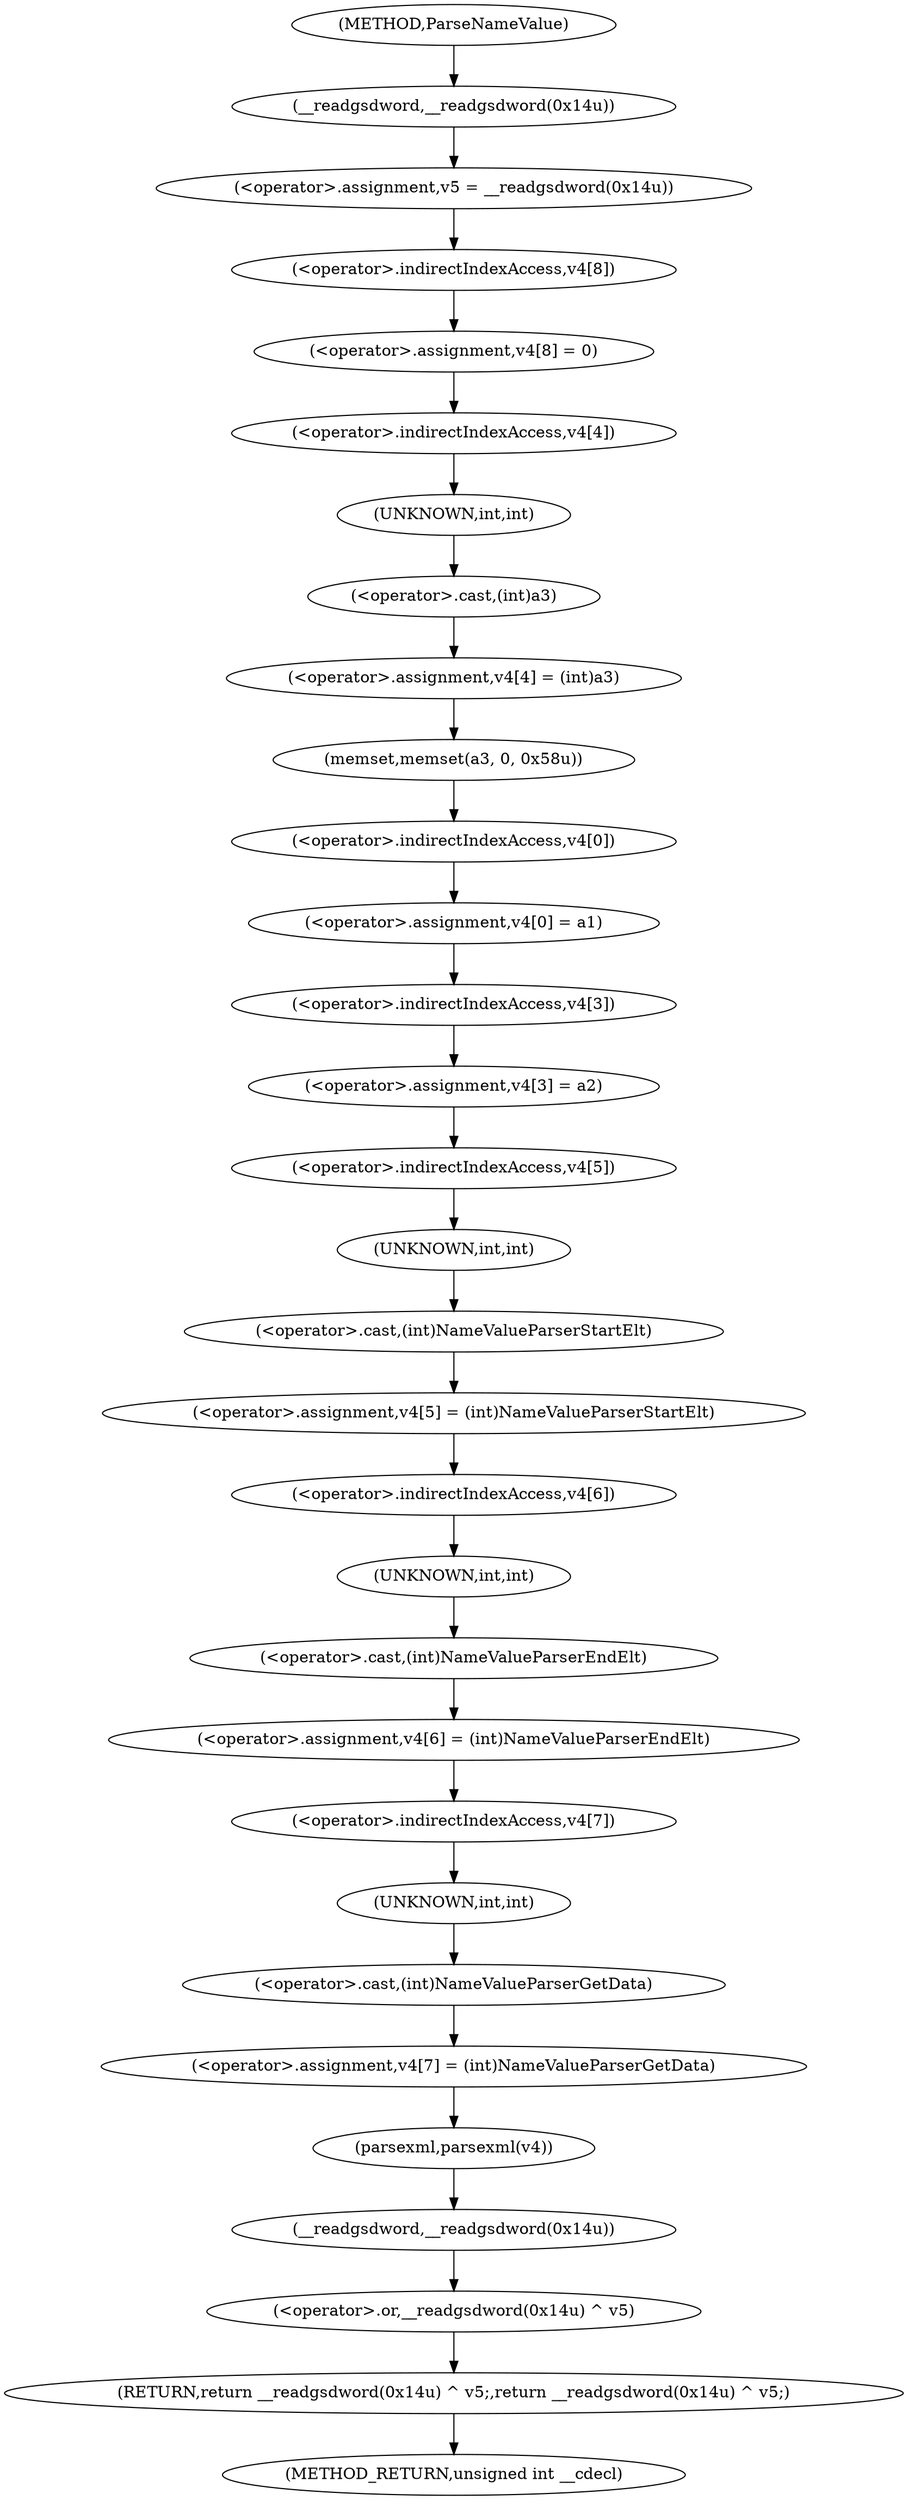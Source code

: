 digraph ParseNameValue {  
"1000110" [label = "(<operator>.assignment,v5 = __readgsdword(0x14u))" ]
"1000112" [label = "(__readgsdword,__readgsdword(0x14u))" ]
"1000114" [label = "(<operator>.assignment,v4[8] = 0)" ]
"1000115" [label = "(<operator>.indirectIndexAccess,v4[8])" ]
"1000119" [label = "(<operator>.assignment,v4[4] = (int)a3)" ]
"1000120" [label = "(<operator>.indirectIndexAccess,v4[4])" ]
"1000123" [label = "(<operator>.cast,(int)a3)" ]
"1000124" [label = "(UNKNOWN,int,int)" ]
"1000126" [label = "(memset,memset(a3, 0, 0x58u))" ]
"1000130" [label = "(<operator>.assignment,v4[0] = a1)" ]
"1000131" [label = "(<operator>.indirectIndexAccess,v4[0])" ]
"1000135" [label = "(<operator>.assignment,v4[3] = a2)" ]
"1000136" [label = "(<operator>.indirectIndexAccess,v4[3])" ]
"1000140" [label = "(<operator>.assignment,v4[5] = (int)NameValueParserStartElt)" ]
"1000141" [label = "(<operator>.indirectIndexAccess,v4[5])" ]
"1000144" [label = "(<operator>.cast,(int)NameValueParserStartElt)" ]
"1000145" [label = "(UNKNOWN,int,int)" ]
"1000147" [label = "(<operator>.assignment,v4[6] = (int)NameValueParserEndElt)" ]
"1000148" [label = "(<operator>.indirectIndexAccess,v4[6])" ]
"1000151" [label = "(<operator>.cast,(int)NameValueParserEndElt)" ]
"1000152" [label = "(UNKNOWN,int,int)" ]
"1000154" [label = "(<operator>.assignment,v4[7] = (int)NameValueParserGetData)" ]
"1000155" [label = "(<operator>.indirectIndexAccess,v4[7])" ]
"1000158" [label = "(<operator>.cast,(int)NameValueParserGetData)" ]
"1000159" [label = "(UNKNOWN,int,int)" ]
"1000161" [label = "(parsexml,parsexml(v4))" ]
"1000163" [label = "(RETURN,return __readgsdword(0x14u) ^ v5;,return __readgsdword(0x14u) ^ v5;)" ]
"1000164" [label = "(<operator>.or,__readgsdword(0x14u) ^ v5)" ]
"1000165" [label = "(__readgsdword,__readgsdword(0x14u))" ]
"1000103" [label = "(METHOD,ParseNameValue)" ]
"1000168" [label = "(METHOD_RETURN,unsigned int __cdecl)" ]
  "1000110" -> "1000115" 
  "1000112" -> "1000110" 
  "1000114" -> "1000120" 
  "1000115" -> "1000114" 
  "1000119" -> "1000126" 
  "1000120" -> "1000124" 
  "1000123" -> "1000119" 
  "1000124" -> "1000123" 
  "1000126" -> "1000131" 
  "1000130" -> "1000136" 
  "1000131" -> "1000130" 
  "1000135" -> "1000141" 
  "1000136" -> "1000135" 
  "1000140" -> "1000148" 
  "1000141" -> "1000145" 
  "1000144" -> "1000140" 
  "1000145" -> "1000144" 
  "1000147" -> "1000155" 
  "1000148" -> "1000152" 
  "1000151" -> "1000147" 
  "1000152" -> "1000151" 
  "1000154" -> "1000161" 
  "1000155" -> "1000159" 
  "1000158" -> "1000154" 
  "1000159" -> "1000158" 
  "1000161" -> "1000165" 
  "1000163" -> "1000168" 
  "1000164" -> "1000163" 
  "1000165" -> "1000164" 
  "1000103" -> "1000112" 
}
